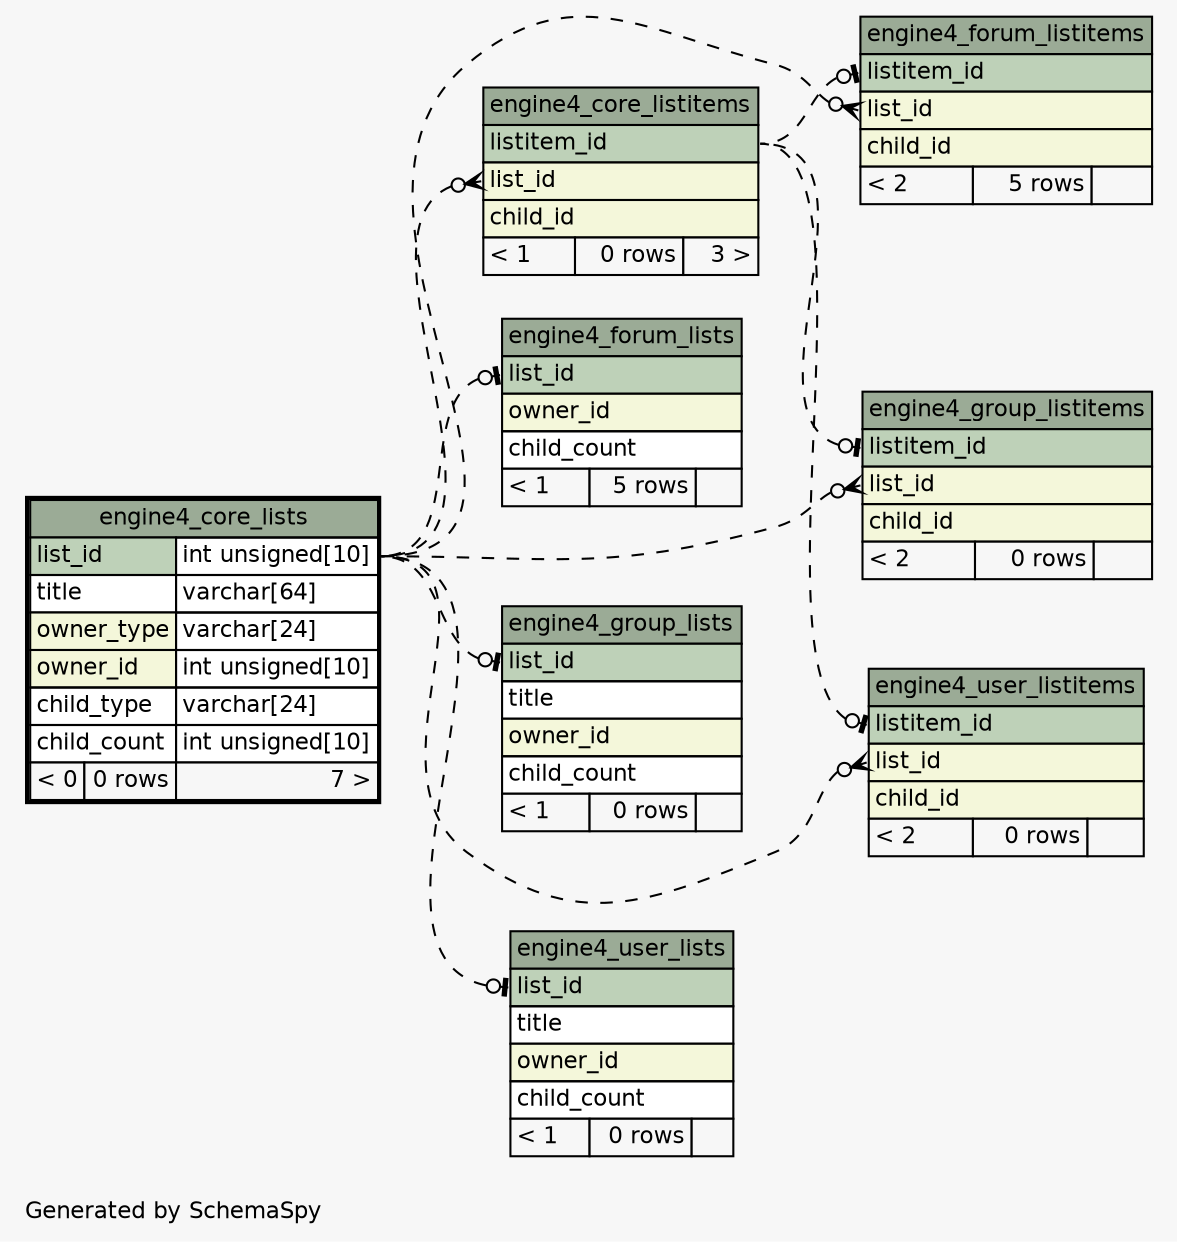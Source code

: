 // dot 2.38.0 on Windows 10 10.0
// SchemaSpy rev 590
digraph "impliedTwoDegreesRelationshipsDiagram" {
  graph [
    rankdir="RL"
    bgcolor="#f7f7f7"
    label="\nGenerated by SchemaSpy"
    labeljust="l"
    nodesep="0.18"
    ranksep="0.46"
    fontname="Helvetica"
    fontsize="11"
  ];
  node [
    fontname="Helvetica"
    fontsize="11"
    shape="plaintext"
  ];
  edge [
    arrowsize="0.8"
  ];
  "engine4_core_listitems":"list_id":w -> "engine4_core_lists":"list_id.type":e [arrowhead=none dir=back arrowtail=crowodot style=dashed];
  "engine4_forum_listitems":"list_id":w -> "engine4_core_lists":"list_id.type":e [arrowhead=none dir=back arrowtail=crowodot style=dashed];
  "engine4_forum_listitems":"listitem_id":w -> "engine4_core_listitems":"listitem_id":e [arrowhead=none dir=back arrowtail=teeodot style=dashed];
  "engine4_forum_lists":"list_id":w -> "engine4_core_lists":"list_id.type":e [arrowhead=none dir=back arrowtail=teeodot style=dashed];
  "engine4_group_listitems":"list_id":w -> "engine4_core_lists":"list_id.type":e [arrowhead=none dir=back arrowtail=crowodot style=dashed];
  "engine4_group_listitems":"listitem_id":w -> "engine4_core_listitems":"listitem_id":e [arrowhead=none dir=back arrowtail=teeodot style=dashed];
  "engine4_group_lists":"list_id":w -> "engine4_core_lists":"list_id.type":e [arrowhead=none dir=back arrowtail=teeodot style=dashed];
  "engine4_user_listitems":"list_id":w -> "engine4_core_lists":"list_id.type":e [arrowhead=none dir=back arrowtail=crowodot style=dashed];
  "engine4_user_listitems":"listitem_id":w -> "engine4_core_listitems":"listitem_id":e [arrowhead=none dir=back arrowtail=teeodot style=dashed];
  "engine4_user_lists":"list_id":w -> "engine4_core_lists":"list_id.type":e [arrowhead=none dir=back arrowtail=teeodot style=dashed];
  "engine4_core_listitems" [
    label=<
    <TABLE BORDER="0" CELLBORDER="1" CELLSPACING="0" BGCOLOR="#ffffff">
      <TR><TD COLSPAN="3" BGCOLOR="#9bab96" ALIGN="CENTER">engine4_core_listitems</TD></TR>
      <TR><TD PORT="listitem_id" COLSPAN="3" BGCOLOR="#bed1b8" ALIGN="LEFT">listitem_id</TD></TR>
      <TR><TD PORT="list_id" COLSPAN="3" BGCOLOR="#f4f7da" ALIGN="LEFT">list_id</TD></TR>
      <TR><TD PORT="child_id" COLSPAN="3" BGCOLOR="#f4f7da" ALIGN="LEFT">child_id</TD></TR>
      <TR><TD ALIGN="LEFT" BGCOLOR="#f7f7f7">&lt; 1</TD><TD ALIGN="RIGHT" BGCOLOR="#f7f7f7">0 rows</TD><TD ALIGN="RIGHT" BGCOLOR="#f7f7f7">3 &gt;</TD></TR>
    </TABLE>>
    URL="engine4_core_listitems.html"
    tooltip="engine4_core_listitems"
  ];
  "engine4_core_lists" [
    label=<
    <TABLE BORDER="2" CELLBORDER="1" CELLSPACING="0" BGCOLOR="#ffffff">
      <TR><TD COLSPAN="3" BGCOLOR="#9bab96" ALIGN="CENTER">engine4_core_lists</TD></TR>
      <TR><TD PORT="list_id" COLSPAN="2" BGCOLOR="#bed1b8" ALIGN="LEFT">list_id</TD><TD PORT="list_id.type" ALIGN="LEFT">int unsigned[10]</TD></TR>
      <TR><TD PORT="title" COLSPAN="2" ALIGN="LEFT">title</TD><TD PORT="title.type" ALIGN="LEFT">varchar[64]</TD></TR>
      <TR><TD PORT="owner_type" COLSPAN="2" BGCOLOR="#f4f7da" ALIGN="LEFT">owner_type</TD><TD PORT="owner_type.type" ALIGN="LEFT">varchar[24]</TD></TR>
      <TR><TD PORT="owner_id" COLSPAN="2" BGCOLOR="#f4f7da" ALIGN="LEFT">owner_id</TD><TD PORT="owner_id.type" ALIGN="LEFT">int unsigned[10]</TD></TR>
      <TR><TD PORT="child_type" COLSPAN="2" ALIGN="LEFT">child_type</TD><TD PORT="child_type.type" ALIGN="LEFT">varchar[24]</TD></TR>
      <TR><TD PORT="child_count" COLSPAN="2" ALIGN="LEFT">child_count</TD><TD PORT="child_count.type" ALIGN="LEFT">int unsigned[10]</TD></TR>
      <TR><TD ALIGN="LEFT" BGCOLOR="#f7f7f7">&lt; 0</TD><TD ALIGN="RIGHT" BGCOLOR="#f7f7f7">0 rows</TD><TD ALIGN="RIGHT" BGCOLOR="#f7f7f7">7 &gt;</TD></TR>
    </TABLE>>
    URL="engine4_core_lists.html"
    tooltip="engine4_core_lists"
  ];
  "engine4_forum_listitems" [
    label=<
    <TABLE BORDER="0" CELLBORDER="1" CELLSPACING="0" BGCOLOR="#ffffff">
      <TR><TD COLSPAN="3" BGCOLOR="#9bab96" ALIGN="CENTER">engine4_forum_listitems</TD></TR>
      <TR><TD PORT="listitem_id" COLSPAN="3" BGCOLOR="#bed1b8" ALIGN="LEFT">listitem_id</TD></TR>
      <TR><TD PORT="list_id" COLSPAN="3" BGCOLOR="#f4f7da" ALIGN="LEFT">list_id</TD></TR>
      <TR><TD PORT="child_id" COLSPAN="3" BGCOLOR="#f4f7da" ALIGN="LEFT">child_id</TD></TR>
      <TR><TD ALIGN="LEFT" BGCOLOR="#f7f7f7">&lt; 2</TD><TD ALIGN="RIGHT" BGCOLOR="#f7f7f7">5 rows</TD><TD ALIGN="RIGHT" BGCOLOR="#f7f7f7">  </TD></TR>
    </TABLE>>
    URL="engine4_forum_listitems.html"
    tooltip="engine4_forum_listitems"
  ];
  "engine4_forum_lists" [
    label=<
    <TABLE BORDER="0" CELLBORDER="1" CELLSPACING="0" BGCOLOR="#ffffff">
      <TR><TD COLSPAN="3" BGCOLOR="#9bab96" ALIGN="CENTER">engine4_forum_lists</TD></TR>
      <TR><TD PORT="list_id" COLSPAN="3" BGCOLOR="#bed1b8" ALIGN="LEFT">list_id</TD></TR>
      <TR><TD PORT="owner_id" COLSPAN="3" BGCOLOR="#f4f7da" ALIGN="LEFT">owner_id</TD></TR>
      <TR><TD PORT="child_count" COLSPAN="3" ALIGN="LEFT">child_count</TD></TR>
      <TR><TD ALIGN="LEFT" BGCOLOR="#f7f7f7">&lt; 1</TD><TD ALIGN="RIGHT" BGCOLOR="#f7f7f7">5 rows</TD><TD ALIGN="RIGHT" BGCOLOR="#f7f7f7">  </TD></TR>
    </TABLE>>
    URL="engine4_forum_lists.html"
    tooltip="engine4_forum_lists"
  ];
  "engine4_group_listitems" [
    label=<
    <TABLE BORDER="0" CELLBORDER="1" CELLSPACING="0" BGCOLOR="#ffffff">
      <TR><TD COLSPAN="3" BGCOLOR="#9bab96" ALIGN="CENTER">engine4_group_listitems</TD></TR>
      <TR><TD PORT="listitem_id" COLSPAN="3" BGCOLOR="#bed1b8" ALIGN="LEFT">listitem_id</TD></TR>
      <TR><TD PORT="list_id" COLSPAN="3" BGCOLOR="#f4f7da" ALIGN="LEFT">list_id</TD></TR>
      <TR><TD PORT="child_id" COLSPAN="3" BGCOLOR="#f4f7da" ALIGN="LEFT">child_id</TD></TR>
      <TR><TD ALIGN="LEFT" BGCOLOR="#f7f7f7">&lt; 2</TD><TD ALIGN="RIGHT" BGCOLOR="#f7f7f7">0 rows</TD><TD ALIGN="RIGHT" BGCOLOR="#f7f7f7">  </TD></TR>
    </TABLE>>
    URL="engine4_group_listitems.html"
    tooltip="engine4_group_listitems"
  ];
  "engine4_group_lists" [
    label=<
    <TABLE BORDER="0" CELLBORDER="1" CELLSPACING="0" BGCOLOR="#ffffff">
      <TR><TD COLSPAN="3" BGCOLOR="#9bab96" ALIGN="CENTER">engine4_group_lists</TD></TR>
      <TR><TD PORT="list_id" COLSPAN="3" BGCOLOR="#bed1b8" ALIGN="LEFT">list_id</TD></TR>
      <TR><TD PORT="title" COLSPAN="3" ALIGN="LEFT">title</TD></TR>
      <TR><TD PORT="owner_id" COLSPAN="3" BGCOLOR="#f4f7da" ALIGN="LEFT">owner_id</TD></TR>
      <TR><TD PORT="child_count" COLSPAN="3" ALIGN="LEFT">child_count</TD></TR>
      <TR><TD ALIGN="LEFT" BGCOLOR="#f7f7f7">&lt; 1</TD><TD ALIGN="RIGHT" BGCOLOR="#f7f7f7">0 rows</TD><TD ALIGN="RIGHT" BGCOLOR="#f7f7f7">  </TD></TR>
    </TABLE>>
    URL="engine4_group_lists.html"
    tooltip="engine4_group_lists"
  ];
  "engine4_user_listitems" [
    label=<
    <TABLE BORDER="0" CELLBORDER="1" CELLSPACING="0" BGCOLOR="#ffffff">
      <TR><TD COLSPAN="3" BGCOLOR="#9bab96" ALIGN="CENTER">engine4_user_listitems</TD></TR>
      <TR><TD PORT="listitem_id" COLSPAN="3" BGCOLOR="#bed1b8" ALIGN="LEFT">listitem_id</TD></TR>
      <TR><TD PORT="list_id" COLSPAN="3" BGCOLOR="#f4f7da" ALIGN="LEFT">list_id</TD></TR>
      <TR><TD PORT="child_id" COLSPAN="3" BGCOLOR="#f4f7da" ALIGN="LEFT">child_id</TD></TR>
      <TR><TD ALIGN="LEFT" BGCOLOR="#f7f7f7">&lt; 2</TD><TD ALIGN="RIGHT" BGCOLOR="#f7f7f7">0 rows</TD><TD ALIGN="RIGHT" BGCOLOR="#f7f7f7">  </TD></TR>
    </TABLE>>
    URL="engine4_user_listitems.html"
    tooltip="engine4_user_listitems"
  ];
  "engine4_user_lists" [
    label=<
    <TABLE BORDER="0" CELLBORDER="1" CELLSPACING="0" BGCOLOR="#ffffff">
      <TR><TD COLSPAN="3" BGCOLOR="#9bab96" ALIGN="CENTER">engine4_user_lists</TD></TR>
      <TR><TD PORT="list_id" COLSPAN="3" BGCOLOR="#bed1b8" ALIGN="LEFT">list_id</TD></TR>
      <TR><TD PORT="title" COLSPAN="3" ALIGN="LEFT">title</TD></TR>
      <TR><TD PORT="owner_id" COLSPAN="3" BGCOLOR="#f4f7da" ALIGN="LEFT">owner_id</TD></TR>
      <TR><TD PORT="child_count" COLSPAN="3" ALIGN="LEFT">child_count</TD></TR>
      <TR><TD ALIGN="LEFT" BGCOLOR="#f7f7f7">&lt; 1</TD><TD ALIGN="RIGHT" BGCOLOR="#f7f7f7">0 rows</TD><TD ALIGN="RIGHT" BGCOLOR="#f7f7f7">  </TD></TR>
    </TABLE>>
    URL="engine4_user_lists.html"
    tooltip="engine4_user_lists"
  ];
}
